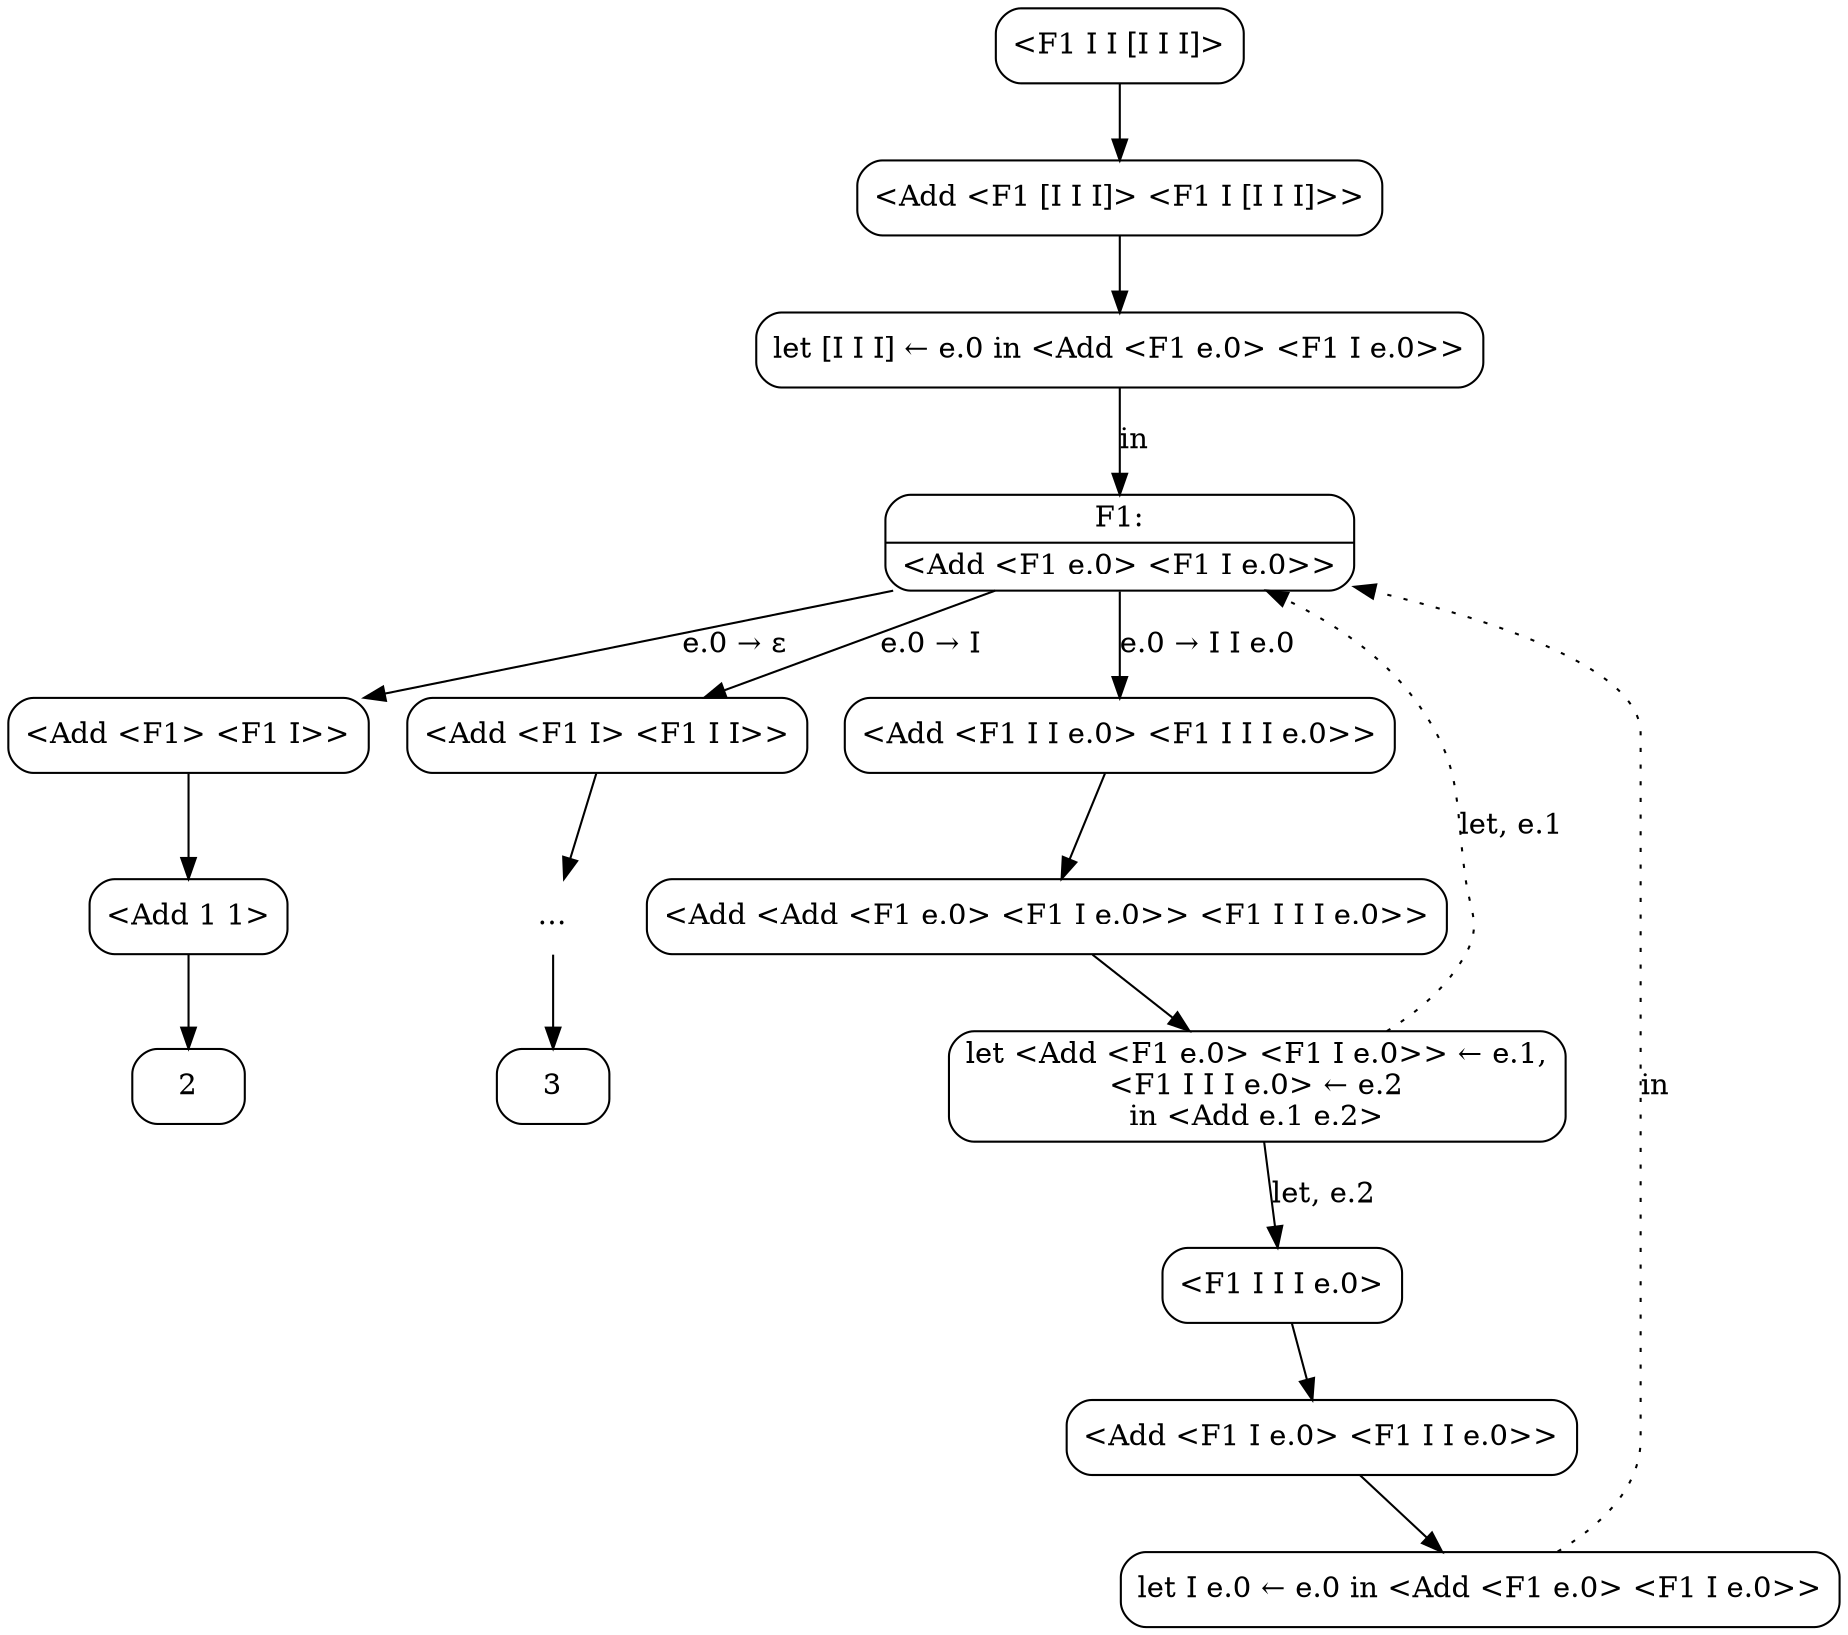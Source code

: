 digraph {
  node [shape=box, style=rounded];

  C0 [label="<F1 I I [I I I]>"];
  C1 [label="<Add <F1 [I I I]> <F1 I [I I I]>>"];
  C0 -> C1;
  C2 [label="let [I I I] ← e.0 in <Add <F1 e.0> <F1 I e.0>>"];
  C1 -> C2;
  F1 [shape=record, label="{F1:|\<Add \<F1 e.0\> \<F1 I e.0\>\>}"];
  C2 -> F1 [label="in"];
  C3 [label="<Add <F1> <F1 I>>"]
  F1 -> C3 [label="e.0 → ε"];
  C4 [label="<Add 1 1>"];
  C3 -> C4;
  C5 [label="2"];
  C4 -> C5;
  C6 [label="<Add <F1 I> <F1 I I>>"];
  F1 -> C6 [label="e.0 → I"];
  C7 [label="…", shape=none];
  C6 -> C7;
  C8 [label="3"];
  C7 -> C8;
  C9 [label="<Add <F1 I I e.0> <F1 I I I e.0>>"];
  F1 -> C9 [label="e.0 → I I e.0"];
  C10 [label="<Add <Add <F1 e.0> <F1 I e.0>> <F1 I I I e.0>>"];
  C9 -> C10;
  C11 [label="let <Add <F1 e.0> <F1 I e.0>> ← e.1,\n<F1 I I I e.0> ← e.2\nin <Add e.1 e.2>"];
  C10 -> C11;
  C11 -> F1 [label="let, e.1", style=dotted];
  C12 [label="<F1 I I I e.0>"];
  C11 -> C12 [label="let, e.2"];
  C13 [label="<Add <F1 I e.0> <F1 I I e.0>>"];
  C12 -> C13;
  C14 [label="let I e.0 ← e.0 in <Add <F1 e.0> <F1 I e.0>>"];
  C13 -> C14;
  C14 -> F1 [label="in", style=dotted];
}

